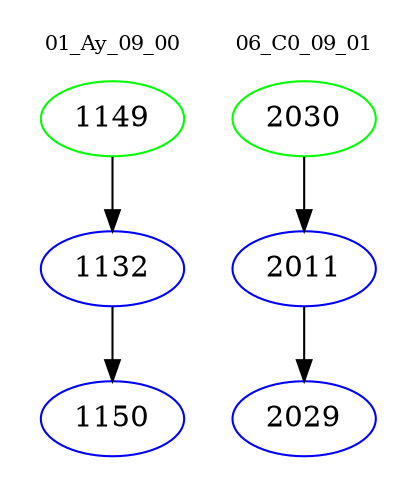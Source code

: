 digraph{
subgraph cluster_0 {
color = white
label = "01_Ay_09_00";
fontsize=10;
T0_1149 [label="1149", color="green"]
T0_1149 -> T0_1132 [color="black"]
T0_1132 [label="1132", color="blue"]
T0_1132 -> T0_1150 [color="black"]
T0_1150 [label="1150", color="blue"]
}
subgraph cluster_1 {
color = white
label = "06_C0_09_01";
fontsize=10;
T1_2030 [label="2030", color="green"]
T1_2030 -> T1_2011 [color="black"]
T1_2011 [label="2011", color="blue"]
T1_2011 -> T1_2029 [color="black"]
T1_2029 [label="2029", color="blue"]
}
}
